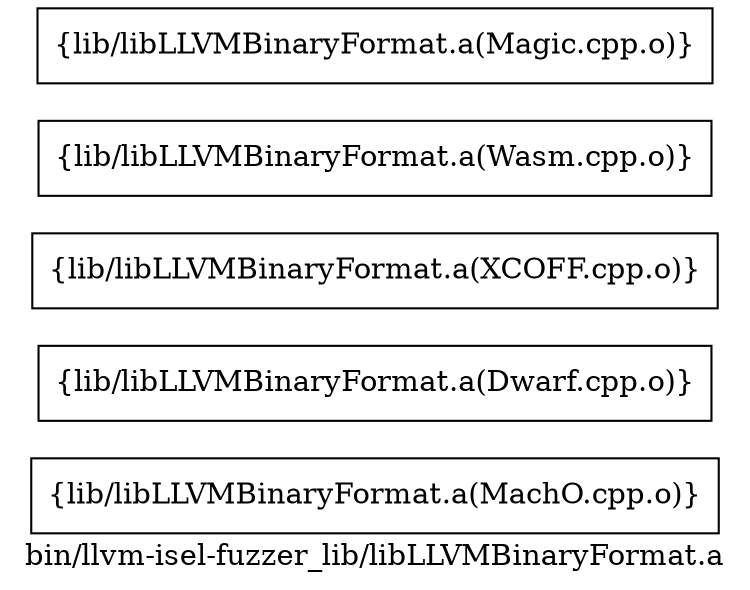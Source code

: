digraph "bin/llvm-isel-fuzzer_lib/libLLVMBinaryFormat.a" {
	label="bin/llvm-isel-fuzzer_lib/libLLVMBinaryFormat.a";
	rankdir=LR;

	Node0x5597edc21958 [shape=record,shape=box,group=0,label="{lib/libLLVMBinaryFormat.a(MachO.cpp.o)}"];
	Node0x5597edc21fe8 [shape=record,shape=box,group=0,label="{lib/libLLVMBinaryFormat.a(Dwarf.cpp.o)}"];
	Node0x5597edc28d48 [shape=record,shape=box,group=0,label="{lib/libLLVMBinaryFormat.a(XCOFF.cpp.o)}"];
	Node0x5597edc280c8 [shape=record,shape=box,group=0,label="{lib/libLLVMBinaryFormat.a(Wasm.cpp.o)}"];
	Node0x5597edc22268 [shape=record,shape=box,group=0,label="{lib/libLLVMBinaryFormat.a(Magic.cpp.o)}"];
}
